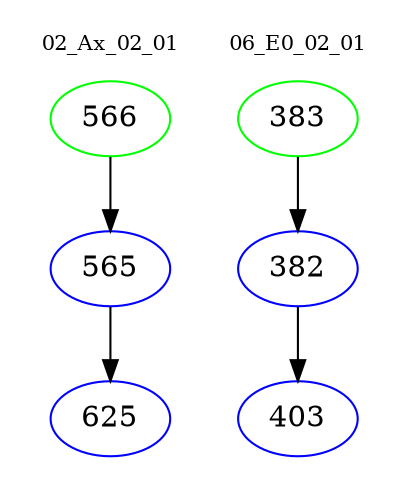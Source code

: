 digraph{
subgraph cluster_0 {
color = white
label = "02_Ax_02_01";
fontsize=10;
T0_566 [label="566", color="green"]
T0_566 -> T0_565 [color="black"]
T0_565 [label="565", color="blue"]
T0_565 -> T0_625 [color="black"]
T0_625 [label="625", color="blue"]
}
subgraph cluster_1 {
color = white
label = "06_E0_02_01";
fontsize=10;
T1_383 [label="383", color="green"]
T1_383 -> T1_382 [color="black"]
T1_382 [label="382", color="blue"]
T1_382 -> T1_403 [color="black"]
T1_403 [label="403", color="blue"]
}
}
